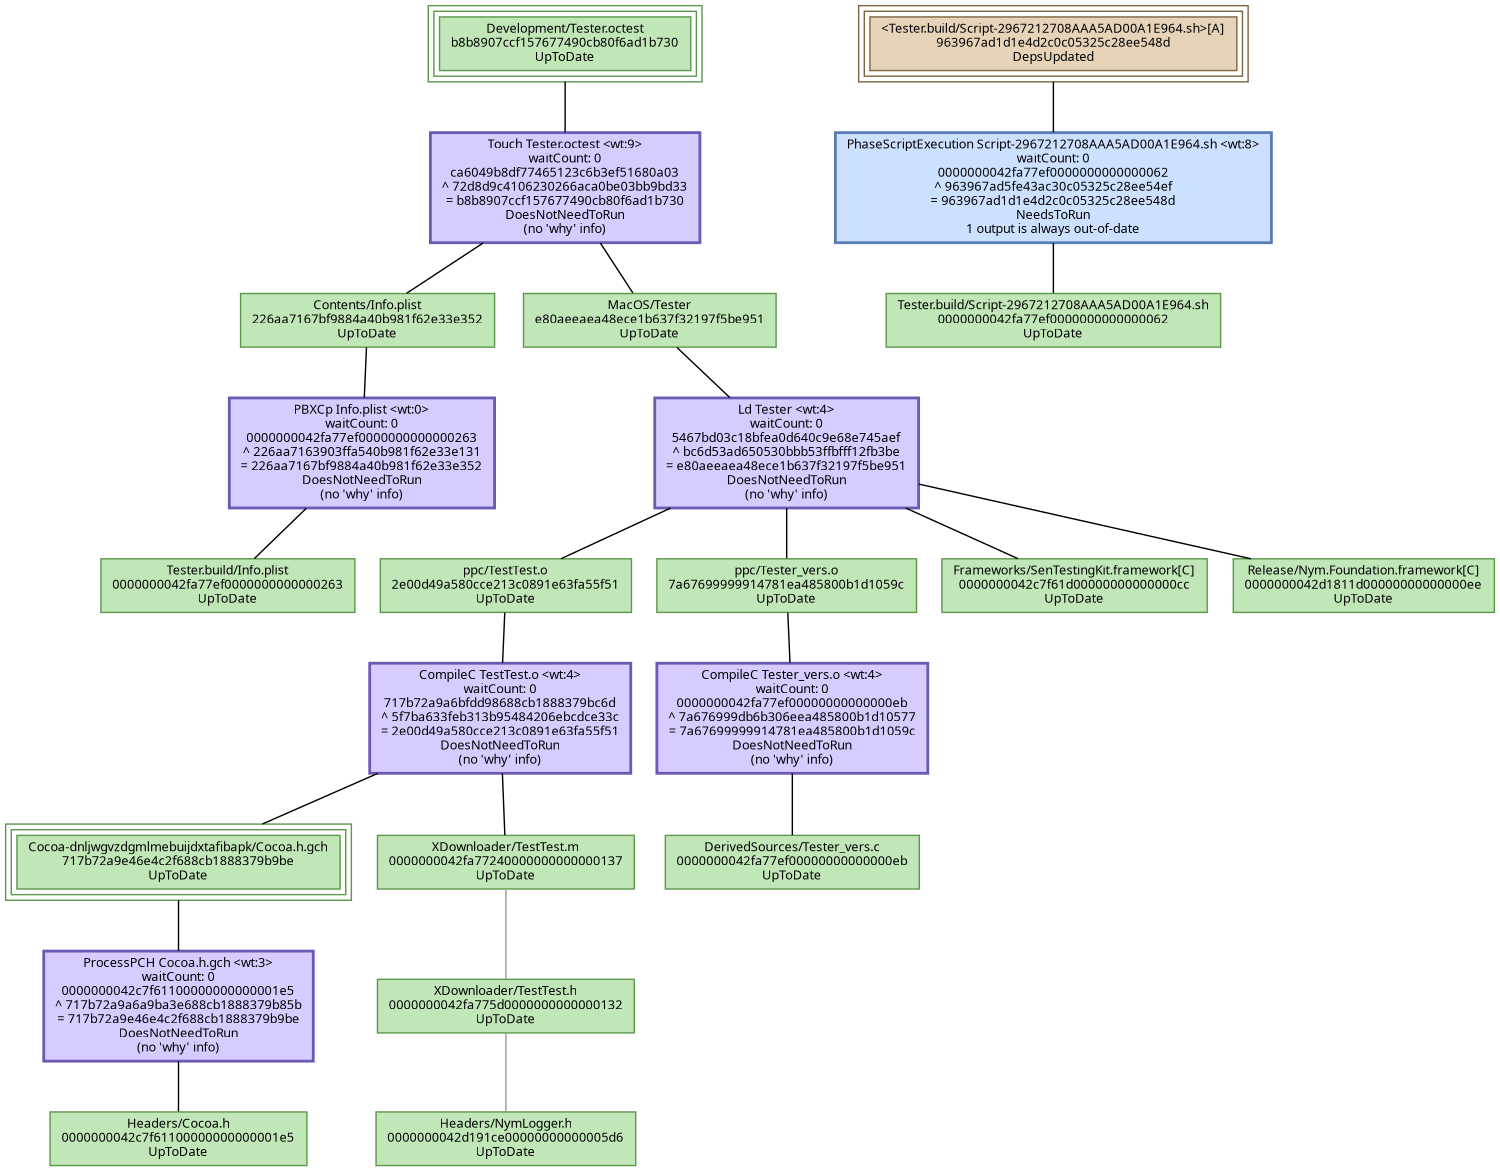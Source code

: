digraph Tester {
   size = "10.000000,8.500000";
   concentrate = false;

   node [ shape = box, style = filled, color = "0.3 0.5 0.6", fillcolor = "0.3 0.2 0.9", fontname = "Monaco", fontsize = "9" ];
   n00001 [ label = "Development/Tester.octest\nb8b8907ccf157677490cb80f6ad1b730\nUpToDate", peripheries = 3 ];
   n00002 [ label = "Contents/Info.plist\n226aa7167bf9884a40b981f62e33e352\nUpToDate" ];
   n00003 [ label = "Tester.build/Info.plist\n0000000042fa77ef0000000000000263\nUpToDate" ];
   n00004 [ label = "ppc/TestTest.o\n2e00d49a580cce213c0891e63fa55f51\nUpToDate" ];
   n00005 [ label = "Headers/Cocoa.h\n0000000042c7f61100000000000001e5\nUpToDate" ];
   n00006 [ label = "Cocoa-dnljwgvzdgmlmebuijdxtafibapk/Cocoa.h.gch\n717b72a9e46e4c2f688cb1888379b9be\nUpToDate", peripheries = 3 ];
   n00007 [ label = "XDownloader/TestTest.m\n0000000042fa77240000000000000137\nUpToDate" ];
   n00008 [ label = "ppc/Tester_vers.o\n7a67699999914781ea485800b1d1059c\nUpToDate" ];
   n00009 [ label = "DerivedSources/Tester_vers.c\n0000000042fa77ef00000000000000eb\nUpToDate" ];
   n00010 [ label = "MacOS/Tester\ne80aeeaea48ece1b637f32197f5be951\nUpToDate" ];
   n00011 [ label = "Frameworks/SenTestingKit.framework[C]\n0000000042c7f61d00000000000000cc\nUpToDate" ];
   n00012 [ label = "Release/Nym.Foundation.framework[C]\n0000000042d1811d00000000000000ee\nUpToDate" ];
   n00013 [ label = "<Tester.build/Script-2967212708AAA5AD00A1E964.sh>[A]\n963967ad1d1e4d2c0c05325c28ee548d\nDepsUpdated", color = "0.1 0.5 0.5", fillcolor = "0.1 0.2 0.9", peripheries = 3 ];
   n00014 [ label = "Tester.build/Script-2967212708AAA5AD00A1E964.sh\n0000000042fa77ef0000000000000062\nUpToDate" ];
   n00015 [ label = "XDownloader/TestTest.h\n0000000042fa775d0000000000000132\nUpToDate" ];
   n00016 [ label = "Headers/NymLogger.h\n0000000042d191ce00000000000005d6\nUpToDate" ];

   node [ shape = box, style = "filled,bold", color = "0.7 0.5 0.7", fillcolor = "0.7 0.2 1.0", fontname = "Monaco", fontsize = "9" ];
   c00001 [ label = "PBXCp Info.plist <wt:0>\nwaitCount: 0\n0000000042fa77ef0000000000000263\n^ 226aa7163903ffa540b981f62e33e131\n= 226aa7167bf9884a40b981f62e33e352\nDoesNotNeedToRun\n(no 'why' info)" ];
   c00002 [ label = "CompileC TestTest.o <wt:4>\nwaitCount: 0\n717b72a9a6bfdd98688cb1888379bc6d\n^ 5f7ba633feb313b95484206ebcdce33c\n= 2e00d49a580cce213c0891e63fa55f51\nDoesNotNeedToRun\n(no 'why' info)" ];
   c00003 [ label = "ProcessPCH Cocoa.h.gch <wt:3>\nwaitCount: 0\n0000000042c7f61100000000000001e5\n^ 717b72a9a6a9ba3e688cb1888379b85b\n= 717b72a9e46e4c2f688cb1888379b9be\nDoesNotNeedToRun\n(no 'why' info)" ];
   c00004 [ label = "CompileC Tester_vers.o <wt:4>\nwaitCount: 0\n0000000042fa77ef00000000000000eb\n^ 7a676999db6b306eea485800b1d10577\n= 7a67699999914781ea485800b1d1059c\nDoesNotNeedToRun\n(no 'why' info)" ];
   c00005 [ label = "Ld Tester <wt:4>\nwaitCount: 0\n5467bd03c18bfea0d640c9e68e745aef\n^ bc6d53ad650530bbb53ffbfff12fb3be\n= e80aeeaea48ece1b637f32197f5be951\nDoesNotNeedToRun\n(no 'why' info)" ];
   c00006 [ label = "PhaseScriptExecution Script-2967212708AAA5AD00A1E964.sh <wt:8>\nwaitCount: 0\n0000000042fa77ef0000000000000062\n^ 963967ad5fe43ac30c05325c28ee54ef\n= 963967ad1d1e4d2c0c05325c28ee548d\nNeedsToRun\n1 output is always out-of-date", color = "0.6 0.5 0.7", fillcolor = "0.6 0.2 1.0" ];
   c00007 [ label = "Touch Tester.octest <wt:9>\nwaitCount: 0\nca6049b8df77465123c6b3ef51680a03\n^ 72d8d9c4106230266aca0be03bb9bd33\n= b8b8907ccf157677490cb80f6ad1b730\nDoesNotNeedToRun\n(no 'why' info)" ];

   edge [ style = solid, color = black, arrowhead = none, arrowtail = normal ];
   n00001 -> { c00007 };
   n00002 -> { c00001 };
   n00004 -> { c00002 };
   n00006 -> { c00003 };
   n00008 -> { c00004 };
   n00010 -> { c00005 };
   n00013 -> { c00006 };
   c00001 -> { n00003 };
   c00002 -> { n00006 n00007 };
   c00003 -> { n00005 };
   c00004 -> { n00009 };
   c00005 -> { n00004 n00008 n00011 n00012 };
   c00006 -> { n00014 };
   c00007 -> { n00002 n00010 };

   edge [ style = solid, color = gray60, arrowhead = none, arrowtail = normal ];
   n00007 -> { n00015 };
   n00015 -> { n00016 };
}
